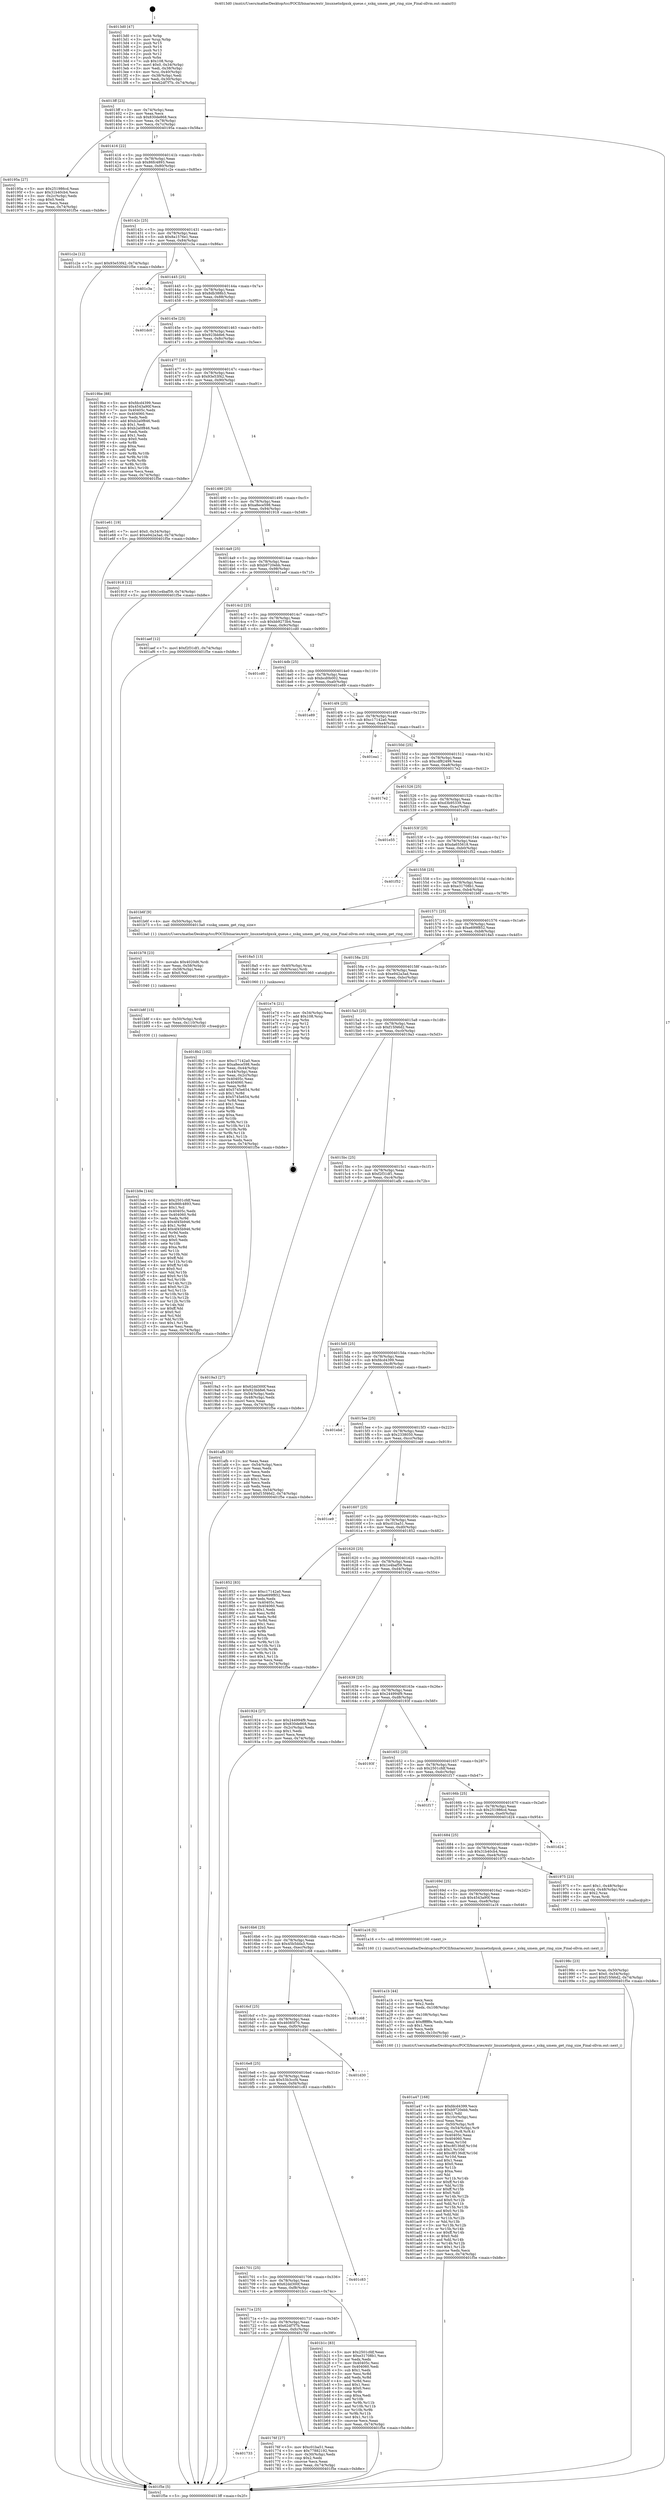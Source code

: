 digraph "0x4013d0" {
  label = "0x4013d0 (/mnt/c/Users/mathe/Desktop/tcc/POCII/binaries/extr_linuxnetxdpxsk_queue.c_xskq_umem_get_ring_size_Final-ollvm.out::main(0))"
  labelloc = "t"
  node[shape=record]

  Entry [label="",width=0.3,height=0.3,shape=circle,fillcolor=black,style=filled]
  "0x4013ff" [label="{
     0x4013ff [23]\l
     | [instrs]\l
     &nbsp;&nbsp;0x4013ff \<+3\>: mov -0x74(%rbp),%eax\l
     &nbsp;&nbsp;0x401402 \<+2\>: mov %eax,%ecx\l
     &nbsp;&nbsp;0x401404 \<+6\>: sub $0x830de868,%ecx\l
     &nbsp;&nbsp;0x40140a \<+3\>: mov %eax,-0x78(%rbp)\l
     &nbsp;&nbsp;0x40140d \<+3\>: mov %ecx,-0x7c(%rbp)\l
     &nbsp;&nbsp;0x401410 \<+6\>: je 000000000040195a \<main+0x58a\>\l
  }"]
  "0x40195a" [label="{
     0x40195a [27]\l
     | [instrs]\l
     &nbsp;&nbsp;0x40195a \<+5\>: mov $0x251986cd,%eax\l
     &nbsp;&nbsp;0x40195f \<+5\>: mov $0x31b40cb4,%ecx\l
     &nbsp;&nbsp;0x401964 \<+3\>: mov -0x2c(%rbp),%edx\l
     &nbsp;&nbsp;0x401967 \<+3\>: cmp $0x0,%edx\l
     &nbsp;&nbsp;0x40196a \<+3\>: cmove %ecx,%eax\l
     &nbsp;&nbsp;0x40196d \<+3\>: mov %eax,-0x74(%rbp)\l
     &nbsp;&nbsp;0x401970 \<+5\>: jmp 0000000000401f5e \<main+0xb8e\>\l
  }"]
  "0x401416" [label="{
     0x401416 [22]\l
     | [instrs]\l
     &nbsp;&nbsp;0x401416 \<+5\>: jmp 000000000040141b \<main+0x4b\>\l
     &nbsp;&nbsp;0x40141b \<+3\>: mov -0x78(%rbp),%eax\l
     &nbsp;&nbsp;0x40141e \<+5\>: sub $0x86fc4893,%eax\l
     &nbsp;&nbsp;0x401423 \<+3\>: mov %eax,-0x80(%rbp)\l
     &nbsp;&nbsp;0x401426 \<+6\>: je 0000000000401c2e \<main+0x85e\>\l
  }"]
  Exit [label="",width=0.3,height=0.3,shape=circle,fillcolor=black,style=filled,peripheries=2]
  "0x401c2e" [label="{
     0x401c2e [12]\l
     | [instrs]\l
     &nbsp;&nbsp;0x401c2e \<+7\>: movl $0x93e53f42,-0x74(%rbp)\l
     &nbsp;&nbsp;0x401c35 \<+5\>: jmp 0000000000401f5e \<main+0xb8e\>\l
  }"]
  "0x40142c" [label="{
     0x40142c [25]\l
     | [instrs]\l
     &nbsp;&nbsp;0x40142c \<+5\>: jmp 0000000000401431 \<main+0x61\>\l
     &nbsp;&nbsp;0x401431 \<+3\>: mov -0x78(%rbp),%eax\l
     &nbsp;&nbsp;0x401434 \<+5\>: sub $0x8a1576e1,%eax\l
     &nbsp;&nbsp;0x401439 \<+6\>: mov %eax,-0x84(%rbp)\l
     &nbsp;&nbsp;0x40143f \<+6\>: je 0000000000401c3a \<main+0x86a\>\l
  }"]
  "0x401b9e" [label="{
     0x401b9e [144]\l
     | [instrs]\l
     &nbsp;&nbsp;0x401b9e \<+5\>: mov $0x2501cfdf,%eax\l
     &nbsp;&nbsp;0x401ba3 \<+5\>: mov $0x86fc4893,%esi\l
     &nbsp;&nbsp;0x401ba8 \<+2\>: mov $0x1,%cl\l
     &nbsp;&nbsp;0x401baa \<+7\>: mov 0x40405c,%edx\l
     &nbsp;&nbsp;0x401bb1 \<+8\>: mov 0x404060,%r8d\l
     &nbsp;&nbsp;0x401bb9 \<+3\>: mov %edx,%r9d\l
     &nbsp;&nbsp;0x401bbc \<+7\>: sub $0x4f45b946,%r9d\l
     &nbsp;&nbsp;0x401bc3 \<+4\>: sub $0x1,%r9d\l
     &nbsp;&nbsp;0x401bc7 \<+7\>: add $0x4f45b946,%r9d\l
     &nbsp;&nbsp;0x401bce \<+4\>: imul %r9d,%edx\l
     &nbsp;&nbsp;0x401bd2 \<+3\>: and $0x1,%edx\l
     &nbsp;&nbsp;0x401bd5 \<+3\>: cmp $0x0,%edx\l
     &nbsp;&nbsp;0x401bd8 \<+4\>: sete %r10b\l
     &nbsp;&nbsp;0x401bdc \<+4\>: cmp $0xa,%r8d\l
     &nbsp;&nbsp;0x401be0 \<+4\>: setl %r11b\l
     &nbsp;&nbsp;0x401be4 \<+3\>: mov %r10b,%bl\l
     &nbsp;&nbsp;0x401be7 \<+3\>: xor $0xff,%bl\l
     &nbsp;&nbsp;0x401bea \<+3\>: mov %r11b,%r14b\l
     &nbsp;&nbsp;0x401bed \<+4\>: xor $0xff,%r14b\l
     &nbsp;&nbsp;0x401bf1 \<+3\>: xor $0x0,%cl\l
     &nbsp;&nbsp;0x401bf4 \<+3\>: mov %bl,%r15b\l
     &nbsp;&nbsp;0x401bf7 \<+4\>: and $0x0,%r15b\l
     &nbsp;&nbsp;0x401bfb \<+3\>: and %cl,%r10b\l
     &nbsp;&nbsp;0x401bfe \<+3\>: mov %r14b,%r12b\l
     &nbsp;&nbsp;0x401c01 \<+4\>: and $0x0,%r12b\l
     &nbsp;&nbsp;0x401c05 \<+3\>: and %cl,%r11b\l
     &nbsp;&nbsp;0x401c08 \<+3\>: or %r10b,%r15b\l
     &nbsp;&nbsp;0x401c0b \<+3\>: or %r11b,%r12b\l
     &nbsp;&nbsp;0x401c0e \<+3\>: xor %r12b,%r15b\l
     &nbsp;&nbsp;0x401c11 \<+3\>: or %r14b,%bl\l
     &nbsp;&nbsp;0x401c14 \<+3\>: xor $0xff,%bl\l
     &nbsp;&nbsp;0x401c17 \<+3\>: or $0x0,%cl\l
     &nbsp;&nbsp;0x401c1a \<+2\>: and %cl,%bl\l
     &nbsp;&nbsp;0x401c1c \<+3\>: or %bl,%r15b\l
     &nbsp;&nbsp;0x401c1f \<+4\>: test $0x1,%r15b\l
     &nbsp;&nbsp;0x401c23 \<+3\>: cmovne %esi,%eax\l
     &nbsp;&nbsp;0x401c26 \<+3\>: mov %eax,-0x74(%rbp)\l
     &nbsp;&nbsp;0x401c29 \<+5\>: jmp 0000000000401f5e \<main+0xb8e\>\l
  }"]
  "0x401c3a" [label="{
     0x401c3a\l
  }", style=dashed]
  "0x401445" [label="{
     0x401445 [25]\l
     | [instrs]\l
     &nbsp;&nbsp;0x401445 \<+5\>: jmp 000000000040144a \<main+0x7a\>\l
     &nbsp;&nbsp;0x40144a \<+3\>: mov -0x78(%rbp),%eax\l
     &nbsp;&nbsp;0x40144d \<+5\>: sub $0x8db388b3,%eax\l
     &nbsp;&nbsp;0x401452 \<+6\>: mov %eax,-0x88(%rbp)\l
     &nbsp;&nbsp;0x401458 \<+6\>: je 0000000000401dc0 \<main+0x9f0\>\l
  }"]
  "0x401b8f" [label="{
     0x401b8f [15]\l
     | [instrs]\l
     &nbsp;&nbsp;0x401b8f \<+4\>: mov -0x50(%rbp),%rdi\l
     &nbsp;&nbsp;0x401b93 \<+6\>: mov %eax,-0x110(%rbp)\l
     &nbsp;&nbsp;0x401b99 \<+5\>: call 0000000000401030 \<free@plt\>\l
     | [calls]\l
     &nbsp;&nbsp;0x401030 \{1\} (unknown)\l
  }"]
  "0x401dc0" [label="{
     0x401dc0\l
  }", style=dashed]
  "0x40145e" [label="{
     0x40145e [25]\l
     | [instrs]\l
     &nbsp;&nbsp;0x40145e \<+5\>: jmp 0000000000401463 \<main+0x93\>\l
     &nbsp;&nbsp;0x401463 \<+3\>: mov -0x78(%rbp),%eax\l
     &nbsp;&nbsp;0x401466 \<+5\>: sub $0x923bbfe6,%eax\l
     &nbsp;&nbsp;0x40146b \<+6\>: mov %eax,-0x8c(%rbp)\l
     &nbsp;&nbsp;0x401471 \<+6\>: je 00000000004019be \<main+0x5ee\>\l
  }"]
  "0x401b78" [label="{
     0x401b78 [23]\l
     | [instrs]\l
     &nbsp;&nbsp;0x401b78 \<+10\>: movabs $0x4020d6,%rdi\l
     &nbsp;&nbsp;0x401b82 \<+3\>: mov %eax,-0x58(%rbp)\l
     &nbsp;&nbsp;0x401b85 \<+3\>: mov -0x58(%rbp),%esi\l
     &nbsp;&nbsp;0x401b88 \<+2\>: mov $0x0,%al\l
     &nbsp;&nbsp;0x401b8a \<+5\>: call 0000000000401040 \<printf@plt\>\l
     | [calls]\l
     &nbsp;&nbsp;0x401040 \{1\} (unknown)\l
  }"]
  "0x4019be" [label="{
     0x4019be [88]\l
     | [instrs]\l
     &nbsp;&nbsp;0x4019be \<+5\>: mov $0xfdcd4399,%eax\l
     &nbsp;&nbsp;0x4019c3 \<+5\>: mov $0x4543a90f,%ecx\l
     &nbsp;&nbsp;0x4019c8 \<+7\>: mov 0x40405c,%edx\l
     &nbsp;&nbsp;0x4019cf \<+7\>: mov 0x404060,%esi\l
     &nbsp;&nbsp;0x4019d6 \<+2\>: mov %edx,%edi\l
     &nbsp;&nbsp;0x4019d8 \<+6\>: add $0xb2a0f846,%edi\l
     &nbsp;&nbsp;0x4019de \<+3\>: sub $0x1,%edi\l
     &nbsp;&nbsp;0x4019e1 \<+6\>: sub $0xb2a0f846,%edi\l
     &nbsp;&nbsp;0x4019e7 \<+3\>: imul %edi,%edx\l
     &nbsp;&nbsp;0x4019ea \<+3\>: and $0x1,%edx\l
     &nbsp;&nbsp;0x4019ed \<+3\>: cmp $0x0,%edx\l
     &nbsp;&nbsp;0x4019f0 \<+4\>: sete %r8b\l
     &nbsp;&nbsp;0x4019f4 \<+3\>: cmp $0xa,%esi\l
     &nbsp;&nbsp;0x4019f7 \<+4\>: setl %r9b\l
     &nbsp;&nbsp;0x4019fb \<+3\>: mov %r8b,%r10b\l
     &nbsp;&nbsp;0x4019fe \<+3\>: and %r9b,%r10b\l
     &nbsp;&nbsp;0x401a01 \<+3\>: xor %r9b,%r8b\l
     &nbsp;&nbsp;0x401a04 \<+3\>: or %r8b,%r10b\l
     &nbsp;&nbsp;0x401a07 \<+4\>: test $0x1,%r10b\l
     &nbsp;&nbsp;0x401a0b \<+3\>: cmovne %ecx,%eax\l
     &nbsp;&nbsp;0x401a0e \<+3\>: mov %eax,-0x74(%rbp)\l
     &nbsp;&nbsp;0x401a11 \<+5\>: jmp 0000000000401f5e \<main+0xb8e\>\l
  }"]
  "0x401477" [label="{
     0x401477 [25]\l
     | [instrs]\l
     &nbsp;&nbsp;0x401477 \<+5\>: jmp 000000000040147c \<main+0xac\>\l
     &nbsp;&nbsp;0x40147c \<+3\>: mov -0x78(%rbp),%eax\l
     &nbsp;&nbsp;0x40147f \<+5\>: sub $0x93e53f42,%eax\l
     &nbsp;&nbsp;0x401484 \<+6\>: mov %eax,-0x90(%rbp)\l
     &nbsp;&nbsp;0x40148a \<+6\>: je 0000000000401e61 \<main+0xa91\>\l
  }"]
  "0x401a47" [label="{
     0x401a47 [168]\l
     | [instrs]\l
     &nbsp;&nbsp;0x401a47 \<+5\>: mov $0xfdcd4399,%ecx\l
     &nbsp;&nbsp;0x401a4c \<+5\>: mov $0xb9720ebb,%edx\l
     &nbsp;&nbsp;0x401a51 \<+3\>: mov $0x1,%dil\l
     &nbsp;&nbsp;0x401a54 \<+6\>: mov -0x10c(%rbp),%esi\l
     &nbsp;&nbsp;0x401a5a \<+3\>: imul %eax,%esi\l
     &nbsp;&nbsp;0x401a5d \<+4\>: mov -0x50(%rbp),%r8\l
     &nbsp;&nbsp;0x401a61 \<+4\>: movslq -0x54(%rbp),%r9\l
     &nbsp;&nbsp;0x401a65 \<+4\>: mov %esi,(%r8,%r9,4)\l
     &nbsp;&nbsp;0x401a69 \<+7\>: mov 0x40405c,%eax\l
     &nbsp;&nbsp;0x401a70 \<+7\>: mov 0x404060,%esi\l
     &nbsp;&nbsp;0x401a77 \<+3\>: mov %eax,%r10d\l
     &nbsp;&nbsp;0x401a7a \<+7\>: sub $0xc8f136df,%r10d\l
     &nbsp;&nbsp;0x401a81 \<+4\>: sub $0x1,%r10d\l
     &nbsp;&nbsp;0x401a85 \<+7\>: add $0xc8f136df,%r10d\l
     &nbsp;&nbsp;0x401a8c \<+4\>: imul %r10d,%eax\l
     &nbsp;&nbsp;0x401a90 \<+3\>: and $0x1,%eax\l
     &nbsp;&nbsp;0x401a93 \<+3\>: cmp $0x0,%eax\l
     &nbsp;&nbsp;0x401a96 \<+4\>: sete %r11b\l
     &nbsp;&nbsp;0x401a9a \<+3\>: cmp $0xa,%esi\l
     &nbsp;&nbsp;0x401a9d \<+3\>: setl %bl\l
     &nbsp;&nbsp;0x401aa0 \<+3\>: mov %r11b,%r14b\l
     &nbsp;&nbsp;0x401aa3 \<+4\>: xor $0xff,%r14b\l
     &nbsp;&nbsp;0x401aa7 \<+3\>: mov %bl,%r15b\l
     &nbsp;&nbsp;0x401aaa \<+4\>: xor $0xff,%r15b\l
     &nbsp;&nbsp;0x401aae \<+4\>: xor $0x0,%dil\l
     &nbsp;&nbsp;0x401ab2 \<+3\>: mov %r14b,%r12b\l
     &nbsp;&nbsp;0x401ab5 \<+4\>: and $0x0,%r12b\l
     &nbsp;&nbsp;0x401ab9 \<+3\>: and %dil,%r11b\l
     &nbsp;&nbsp;0x401abc \<+3\>: mov %r15b,%r13b\l
     &nbsp;&nbsp;0x401abf \<+4\>: and $0x0,%r13b\l
     &nbsp;&nbsp;0x401ac3 \<+3\>: and %dil,%bl\l
     &nbsp;&nbsp;0x401ac6 \<+3\>: or %r11b,%r12b\l
     &nbsp;&nbsp;0x401ac9 \<+3\>: or %bl,%r13b\l
     &nbsp;&nbsp;0x401acc \<+3\>: xor %r13b,%r12b\l
     &nbsp;&nbsp;0x401acf \<+3\>: or %r15b,%r14b\l
     &nbsp;&nbsp;0x401ad2 \<+4\>: xor $0xff,%r14b\l
     &nbsp;&nbsp;0x401ad6 \<+4\>: or $0x0,%dil\l
     &nbsp;&nbsp;0x401ada \<+3\>: and %dil,%r14b\l
     &nbsp;&nbsp;0x401add \<+3\>: or %r14b,%r12b\l
     &nbsp;&nbsp;0x401ae0 \<+4\>: test $0x1,%r12b\l
     &nbsp;&nbsp;0x401ae4 \<+3\>: cmovne %edx,%ecx\l
     &nbsp;&nbsp;0x401ae7 \<+3\>: mov %ecx,-0x74(%rbp)\l
     &nbsp;&nbsp;0x401aea \<+5\>: jmp 0000000000401f5e \<main+0xb8e\>\l
  }"]
  "0x401e61" [label="{
     0x401e61 [19]\l
     | [instrs]\l
     &nbsp;&nbsp;0x401e61 \<+7\>: movl $0x0,-0x34(%rbp)\l
     &nbsp;&nbsp;0x401e68 \<+7\>: movl $0xe942a3ad,-0x74(%rbp)\l
     &nbsp;&nbsp;0x401e6f \<+5\>: jmp 0000000000401f5e \<main+0xb8e\>\l
  }"]
  "0x401490" [label="{
     0x401490 [25]\l
     | [instrs]\l
     &nbsp;&nbsp;0x401490 \<+5\>: jmp 0000000000401495 \<main+0xc5\>\l
     &nbsp;&nbsp;0x401495 \<+3\>: mov -0x78(%rbp),%eax\l
     &nbsp;&nbsp;0x401498 \<+5\>: sub $0xa8ece598,%eax\l
     &nbsp;&nbsp;0x40149d \<+6\>: mov %eax,-0x94(%rbp)\l
     &nbsp;&nbsp;0x4014a3 \<+6\>: je 0000000000401918 \<main+0x548\>\l
  }"]
  "0x401a1b" [label="{
     0x401a1b [44]\l
     | [instrs]\l
     &nbsp;&nbsp;0x401a1b \<+2\>: xor %ecx,%ecx\l
     &nbsp;&nbsp;0x401a1d \<+5\>: mov $0x2,%edx\l
     &nbsp;&nbsp;0x401a22 \<+6\>: mov %edx,-0x108(%rbp)\l
     &nbsp;&nbsp;0x401a28 \<+1\>: cltd\l
     &nbsp;&nbsp;0x401a29 \<+6\>: mov -0x108(%rbp),%esi\l
     &nbsp;&nbsp;0x401a2f \<+2\>: idiv %esi\l
     &nbsp;&nbsp;0x401a31 \<+6\>: imul $0xfffffffe,%edx,%edx\l
     &nbsp;&nbsp;0x401a37 \<+3\>: sub $0x1,%ecx\l
     &nbsp;&nbsp;0x401a3a \<+2\>: sub %ecx,%edx\l
     &nbsp;&nbsp;0x401a3c \<+6\>: mov %edx,-0x10c(%rbp)\l
     &nbsp;&nbsp;0x401a42 \<+5\>: call 0000000000401160 \<next_i\>\l
     | [calls]\l
     &nbsp;&nbsp;0x401160 \{1\} (/mnt/c/Users/mathe/Desktop/tcc/POCII/binaries/extr_linuxnetxdpxsk_queue.c_xskq_umem_get_ring_size_Final-ollvm.out::next_i)\l
  }"]
  "0x401918" [label="{
     0x401918 [12]\l
     | [instrs]\l
     &nbsp;&nbsp;0x401918 \<+7\>: movl $0x1e4baf59,-0x74(%rbp)\l
     &nbsp;&nbsp;0x40191f \<+5\>: jmp 0000000000401f5e \<main+0xb8e\>\l
  }"]
  "0x4014a9" [label="{
     0x4014a9 [25]\l
     | [instrs]\l
     &nbsp;&nbsp;0x4014a9 \<+5\>: jmp 00000000004014ae \<main+0xde\>\l
     &nbsp;&nbsp;0x4014ae \<+3\>: mov -0x78(%rbp),%eax\l
     &nbsp;&nbsp;0x4014b1 \<+5\>: sub $0xb9720ebb,%eax\l
     &nbsp;&nbsp;0x4014b6 \<+6\>: mov %eax,-0x98(%rbp)\l
     &nbsp;&nbsp;0x4014bc \<+6\>: je 0000000000401aef \<main+0x71f\>\l
  }"]
  "0x40198c" [label="{
     0x40198c [23]\l
     | [instrs]\l
     &nbsp;&nbsp;0x40198c \<+4\>: mov %rax,-0x50(%rbp)\l
     &nbsp;&nbsp;0x401990 \<+7\>: movl $0x0,-0x54(%rbp)\l
     &nbsp;&nbsp;0x401997 \<+7\>: movl $0xf15f46d2,-0x74(%rbp)\l
     &nbsp;&nbsp;0x40199e \<+5\>: jmp 0000000000401f5e \<main+0xb8e\>\l
  }"]
  "0x401aef" [label="{
     0x401aef [12]\l
     | [instrs]\l
     &nbsp;&nbsp;0x401aef \<+7\>: movl $0xf2f31df1,-0x74(%rbp)\l
     &nbsp;&nbsp;0x401af6 \<+5\>: jmp 0000000000401f5e \<main+0xb8e\>\l
  }"]
  "0x4014c2" [label="{
     0x4014c2 [25]\l
     | [instrs]\l
     &nbsp;&nbsp;0x4014c2 \<+5\>: jmp 00000000004014c7 \<main+0xf7\>\l
     &nbsp;&nbsp;0x4014c7 \<+3\>: mov -0x78(%rbp),%eax\l
     &nbsp;&nbsp;0x4014ca \<+5\>: sub $0xbb9273b4,%eax\l
     &nbsp;&nbsp;0x4014cf \<+6\>: mov %eax,-0x9c(%rbp)\l
     &nbsp;&nbsp;0x4014d5 \<+6\>: je 0000000000401cd0 \<main+0x900\>\l
  }"]
  "0x4018b2" [label="{
     0x4018b2 [102]\l
     | [instrs]\l
     &nbsp;&nbsp;0x4018b2 \<+5\>: mov $0xc17142a0,%ecx\l
     &nbsp;&nbsp;0x4018b7 \<+5\>: mov $0xa8ece598,%edx\l
     &nbsp;&nbsp;0x4018bc \<+3\>: mov %eax,-0x44(%rbp)\l
     &nbsp;&nbsp;0x4018bf \<+3\>: mov -0x44(%rbp),%eax\l
     &nbsp;&nbsp;0x4018c2 \<+3\>: mov %eax,-0x2c(%rbp)\l
     &nbsp;&nbsp;0x4018c5 \<+7\>: mov 0x40405c,%eax\l
     &nbsp;&nbsp;0x4018cc \<+7\>: mov 0x404060,%esi\l
     &nbsp;&nbsp;0x4018d3 \<+3\>: mov %eax,%r8d\l
     &nbsp;&nbsp;0x4018d6 \<+7\>: add $0x5745e654,%r8d\l
     &nbsp;&nbsp;0x4018dd \<+4\>: sub $0x1,%r8d\l
     &nbsp;&nbsp;0x4018e1 \<+7\>: sub $0x5745e654,%r8d\l
     &nbsp;&nbsp;0x4018e8 \<+4\>: imul %r8d,%eax\l
     &nbsp;&nbsp;0x4018ec \<+3\>: and $0x1,%eax\l
     &nbsp;&nbsp;0x4018ef \<+3\>: cmp $0x0,%eax\l
     &nbsp;&nbsp;0x4018f2 \<+4\>: sete %r9b\l
     &nbsp;&nbsp;0x4018f6 \<+3\>: cmp $0xa,%esi\l
     &nbsp;&nbsp;0x4018f9 \<+4\>: setl %r10b\l
     &nbsp;&nbsp;0x4018fd \<+3\>: mov %r9b,%r11b\l
     &nbsp;&nbsp;0x401900 \<+3\>: and %r10b,%r11b\l
     &nbsp;&nbsp;0x401903 \<+3\>: xor %r10b,%r9b\l
     &nbsp;&nbsp;0x401906 \<+3\>: or %r9b,%r11b\l
     &nbsp;&nbsp;0x401909 \<+4\>: test $0x1,%r11b\l
     &nbsp;&nbsp;0x40190d \<+3\>: cmovne %edx,%ecx\l
     &nbsp;&nbsp;0x401910 \<+3\>: mov %ecx,-0x74(%rbp)\l
     &nbsp;&nbsp;0x401913 \<+5\>: jmp 0000000000401f5e \<main+0xb8e\>\l
  }"]
  "0x401cd0" [label="{
     0x401cd0\l
  }", style=dashed]
  "0x4014db" [label="{
     0x4014db [25]\l
     | [instrs]\l
     &nbsp;&nbsp;0x4014db \<+5\>: jmp 00000000004014e0 \<main+0x110\>\l
     &nbsp;&nbsp;0x4014e0 \<+3\>: mov -0x78(%rbp),%eax\l
     &nbsp;&nbsp;0x4014e3 \<+5\>: sub $0xbcd0b002,%eax\l
     &nbsp;&nbsp;0x4014e8 \<+6\>: mov %eax,-0xa0(%rbp)\l
     &nbsp;&nbsp;0x4014ee \<+6\>: je 0000000000401e89 \<main+0xab9\>\l
  }"]
  "0x4013d0" [label="{
     0x4013d0 [47]\l
     | [instrs]\l
     &nbsp;&nbsp;0x4013d0 \<+1\>: push %rbp\l
     &nbsp;&nbsp;0x4013d1 \<+3\>: mov %rsp,%rbp\l
     &nbsp;&nbsp;0x4013d4 \<+2\>: push %r15\l
     &nbsp;&nbsp;0x4013d6 \<+2\>: push %r14\l
     &nbsp;&nbsp;0x4013d8 \<+2\>: push %r13\l
     &nbsp;&nbsp;0x4013da \<+2\>: push %r12\l
     &nbsp;&nbsp;0x4013dc \<+1\>: push %rbx\l
     &nbsp;&nbsp;0x4013dd \<+7\>: sub $0x108,%rsp\l
     &nbsp;&nbsp;0x4013e4 \<+7\>: movl $0x0,-0x34(%rbp)\l
     &nbsp;&nbsp;0x4013eb \<+3\>: mov %edi,-0x38(%rbp)\l
     &nbsp;&nbsp;0x4013ee \<+4\>: mov %rsi,-0x40(%rbp)\l
     &nbsp;&nbsp;0x4013f2 \<+3\>: mov -0x38(%rbp),%edi\l
     &nbsp;&nbsp;0x4013f5 \<+3\>: mov %edi,-0x30(%rbp)\l
     &nbsp;&nbsp;0x4013f8 \<+7\>: movl $0x62df7f7b,-0x74(%rbp)\l
  }"]
  "0x401e89" [label="{
     0x401e89\l
  }", style=dashed]
  "0x4014f4" [label="{
     0x4014f4 [25]\l
     | [instrs]\l
     &nbsp;&nbsp;0x4014f4 \<+5\>: jmp 00000000004014f9 \<main+0x129\>\l
     &nbsp;&nbsp;0x4014f9 \<+3\>: mov -0x78(%rbp),%eax\l
     &nbsp;&nbsp;0x4014fc \<+5\>: sub $0xc17142a0,%eax\l
     &nbsp;&nbsp;0x401501 \<+6\>: mov %eax,-0xa4(%rbp)\l
     &nbsp;&nbsp;0x401507 \<+6\>: je 0000000000401ea1 \<main+0xad1\>\l
  }"]
  "0x401f5e" [label="{
     0x401f5e [5]\l
     | [instrs]\l
     &nbsp;&nbsp;0x401f5e \<+5\>: jmp 00000000004013ff \<main+0x2f\>\l
  }"]
  "0x401ea1" [label="{
     0x401ea1\l
  }", style=dashed]
  "0x40150d" [label="{
     0x40150d [25]\l
     | [instrs]\l
     &nbsp;&nbsp;0x40150d \<+5\>: jmp 0000000000401512 \<main+0x142\>\l
     &nbsp;&nbsp;0x401512 \<+3\>: mov -0x78(%rbp),%eax\l
     &nbsp;&nbsp;0x401515 \<+5\>: sub $0xcdf82499,%eax\l
     &nbsp;&nbsp;0x40151a \<+6\>: mov %eax,-0xa8(%rbp)\l
     &nbsp;&nbsp;0x401520 \<+6\>: je 00000000004017e2 \<main+0x412\>\l
  }"]
  "0x401733" [label="{
     0x401733\l
  }", style=dashed]
  "0x4017e2" [label="{
     0x4017e2\l
  }", style=dashed]
  "0x401526" [label="{
     0x401526 [25]\l
     | [instrs]\l
     &nbsp;&nbsp;0x401526 \<+5\>: jmp 000000000040152b \<main+0x15b\>\l
     &nbsp;&nbsp;0x40152b \<+3\>: mov -0x78(%rbp),%eax\l
     &nbsp;&nbsp;0x40152e \<+5\>: sub $0xd3b95339,%eax\l
     &nbsp;&nbsp;0x401533 \<+6\>: mov %eax,-0xac(%rbp)\l
     &nbsp;&nbsp;0x401539 \<+6\>: je 0000000000401e55 \<main+0xa85\>\l
  }"]
  "0x40176f" [label="{
     0x40176f [27]\l
     | [instrs]\l
     &nbsp;&nbsp;0x40176f \<+5\>: mov $0xc01ba51,%eax\l
     &nbsp;&nbsp;0x401774 \<+5\>: mov $0x77882192,%ecx\l
     &nbsp;&nbsp;0x401779 \<+3\>: mov -0x30(%rbp),%edx\l
     &nbsp;&nbsp;0x40177c \<+3\>: cmp $0x2,%edx\l
     &nbsp;&nbsp;0x40177f \<+3\>: cmovne %ecx,%eax\l
     &nbsp;&nbsp;0x401782 \<+3\>: mov %eax,-0x74(%rbp)\l
     &nbsp;&nbsp;0x401785 \<+5\>: jmp 0000000000401f5e \<main+0xb8e\>\l
  }"]
  "0x401e55" [label="{
     0x401e55\l
  }", style=dashed]
  "0x40153f" [label="{
     0x40153f [25]\l
     | [instrs]\l
     &nbsp;&nbsp;0x40153f \<+5\>: jmp 0000000000401544 \<main+0x174\>\l
     &nbsp;&nbsp;0x401544 \<+3\>: mov -0x78(%rbp),%eax\l
     &nbsp;&nbsp;0x401547 \<+5\>: sub $0xda655618,%eax\l
     &nbsp;&nbsp;0x40154c \<+6\>: mov %eax,-0xb0(%rbp)\l
     &nbsp;&nbsp;0x401552 \<+6\>: je 0000000000401f52 \<main+0xb82\>\l
  }"]
  "0x40171a" [label="{
     0x40171a [25]\l
     | [instrs]\l
     &nbsp;&nbsp;0x40171a \<+5\>: jmp 000000000040171f \<main+0x34f\>\l
     &nbsp;&nbsp;0x40171f \<+3\>: mov -0x78(%rbp),%eax\l
     &nbsp;&nbsp;0x401722 \<+5\>: sub $0x62df7f7b,%eax\l
     &nbsp;&nbsp;0x401727 \<+6\>: mov %eax,-0xfc(%rbp)\l
     &nbsp;&nbsp;0x40172d \<+6\>: je 000000000040176f \<main+0x39f\>\l
  }"]
  "0x401f52" [label="{
     0x401f52\l
  }", style=dashed]
  "0x401558" [label="{
     0x401558 [25]\l
     | [instrs]\l
     &nbsp;&nbsp;0x401558 \<+5\>: jmp 000000000040155d \<main+0x18d\>\l
     &nbsp;&nbsp;0x40155d \<+3\>: mov -0x78(%rbp),%eax\l
     &nbsp;&nbsp;0x401560 \<+5\>: sub $0xe31708b1,%eax\l
     &nbsp;&nbsp;0x401565 \<+6\>: mov %eax,-0xb4(%rbp)\l
     &nbsp;&nbsp;0x40156b \<+6\>: je 0000000000401b6f \<main+0x79f\>\l
  }"]
  "0x401b1c" [label="{
     0x401b1c [83]\l
     | [instrs]\l
     &nbsp;&nbsp;0x401b1c \<+5\>: mov $0x2501cfdf,%eax\l
     &nbsp;&nbsp;0x401b21 \<+5\>: mov $0xe31708b1,%ecx\l
     &nbsp;&nbsp;0x401b26 \<+2\>: xor %edx,%edx\l
     &nbsp;&nbsp;0x401b28 \<+7\>: mov 0x40405c,%esi\l
     &nbsp;&nbsp;0x401b2f \<+7\>: mov 0x404060,%edi\l
     &nbsp;&nbsp;0x401b36 \<+3\>: sub $0x1,%edx\l
     &nbsp;&nbsp;0x401b39 \<+3\>: mov %esi,%r8d\l
     &nbsp;&nbsp;0x401b3c \<+3\>: add %edx,%r8d\l
     &nbsp;&nbsp;0x401b3f \<+4\>: imul %r8d,%esi\l
     &nbsp;&nbsp;0x401b43 \<+3\>: and $0x1,%esi\l
     &nbsp;&nbsp;0x401b46 \<+3\>: cmp $0x0,%esi\l
     &nbsp;&nbsp;0x401b49 \<+4\>: sete %r9b\l
     &nbsp;&nbsp;0x401b4d \<+3\>: cmp $0xa,%edi\l
     &nbsp;&nbsp;0x401b50 \<+4\>: setl %r10b\l
     &nbsp;&nbsp;0x401b54 \<+3\>: mov %r9b,%r11b\l
     &nbsp;&nbsp;0x401b57 \<+3\>: and %r10b,%r11b\l
     &nbsp;&nbsp;0x401b5a \<+3\>: xor %r10b,%r9b\l
     &nbsp;&nbsp;0x401b5d \<+3\>: or %r9b,%r11b\l
     &nbsp;&nbsp;0x401b60 \<+4\>: test $0x1,%r11b\l
     &nbsp;&nbsp;0x401b64 \<+3\>: cmovne %ecx,%eax\l
     &nbsp;&nbsp;0x401b67 \<+3\>: mov %eax,-0x74(%rbp)\l
     &nbsp;&nbsp;0x401b6a \<+5\>: jmp 0000000000401f5e \<main+0xb8e\>\l
  }"]
  "0x401b6f" [label="{
     0x401b6f [9]\l
     | [instrs]\l
     &nbsp;&nbsp;0x401b6f \<+4\>: mov -0x50(%rbp),%rdi\l
     &nbsp;&nbsp;0x401b73 \<+5\>: call 00000000004013a0 \<xskq_umem_get_ring_size\>\l
     | [calls]\l
     &nbsp;&nbsp;0x4013a0 \{1\} (/mnt/c/Users/mathe/Desktop/tcc/POCII/binaries/extr_linuxnetxdpxsk_queue.c_xskq_umem_get_ring_size_Final-ollvm.out::xskq_umem_get_ring_size)\l
  }"]
  "0x401571" [label="{
     0x401571 [25]\l
     | [instrs]\l
     &nbsp;&nbsp;0x401571 \<+5\>: jmp 0000000000401576 \<main+0x1a6\>\l
     &nbsp;&nbsp;0x401576 \<+3\>: mov -0x78(%rbp),%eax\l
     &nbsp;&nbsp;0x401579 \<+5\>: sub $0xe699f852,%eax\l
     &nbsp;&nbsp;0x40157e \<+6\>: mov %eax,-0xb8(%rbp)\l
     &nbsp;&nbsp;0x401584 \<+6\>: je 00000000004018a5 \<main+0x4d5\>\l
  }"]
  "0x401701" [label="{
     0x401701 [25]\l
     | [instrs]\l
     &nbsp;&nbsp;0x401701 \<+5\>: jmp 0000000000401706 \<main+0x336\>\l
     &nbsp;&nbsp;0x401706 \<+3\>: mov -0x78(%rbp),%eax\l
     &nbsp;&nbsp;0x401709 \<+5\>: sub $0x62dd300f,%eax\l
     &nbsp;&nbsp;0x40170e \<+6\>: mov %eax,-0xf8(%rbp)\l
     &nbsp;&nbsp;0x401714 \<+6\>: je 0000000000401b1c \<main+0x74c\>\l
  }"]
  "0x4018a5" [label="{
     0x4018a5 [13]\l
     | [instrs]\l
     &nbsp;&nbsp;0x4018a5 \<+4\>: mov -0x40(%rbp),%rax\l
     &nbsp;&nbsp;0x4018a9 \<+4\>: mov 0x8(%rax),%rdi\l
     &nbsp;&nbsp;0x4018ad \<+5\>: call 0000000000401060 \<atoi@plt\>\l
     | [calls]\l
     &nbsp;&nbsp;0x401060 \{1\} (unknown)\l
  }"]
  "0x40158a" [label="{
     0x40158a [25]\l
     | [instrs]\l
     &nbsp;&nbsp;0x40158a \<+5\>: jmp 000000000040158f \<main+0x1bf\>\l
     &nbsp;&nbsp;0x40158f \<+3\>: mov -0x78(%rbp),%eax\l
     &nbsp;&nbsp;0x401592 \<+5\>: sub $0xe942a3ad,%eax\l
     &nbsp;&nbsp;0x401597 \<+6\>: mov %eax,-0xbc(%rbp)\l
     &nbsp;&nbsp;0x40159d \<+6\>: je 0000000000401e74 \<main+0xaa4\>\l
  }"]
  "0x401c83" [label="{
     0x401c83\l
  }", style=dashed]
  "0x401e74" [label="{
     0x401e74 [21]\l
     | [instrs]\l
     &nbsp;&nbsp;0x401e74 \<+3\>: mov -0x34(%rbp),%eax\l
     &nbsp;&nbsp;0x401e77 \<+7\>: add $0x108,%rsp\l
     &nbsp;&nbsp;0x401e7e \<+1\>: pop %rbx\l
     &nbsp;&nbsp;0x401e7f \<+2\>: pop %r12\l
     &nbsp;&nbsp;0x401e81 \<+2\>: pop %r13\l
     &nbsp;&nbsp;0x401e83 \<+2\>: pop %r14\l
     &nbsp;&nbsp;0x401e85 \<+2\>: pop %r15\l
     &nbsp;&nbsp;0x401e87 \<+1\>: pop %rbp\l
     &nbsp;&nbsp;0x401e88 \<+1\>: ret\l
  }"]
  "0x4015a3" [label="{
     0x4015a3 [25]\l
     | [instrs]\l
     &nbsp;&nbsp;0x4015a3 \<+5\>: jmp 00000000004015a8 \<main+0x1d8\>\l
     &nbsp;&nbsp;0x4015a8 \<+3\>: mov -0x78(%rbp),%eax\l
     &nbsp;&nbsp;0x4015ab \<+5\>: sub $0xf15f46d2,%eax\l
     &nbsp;&nbsp;0x4015b0 \<+6\>: mov %eax,-0xc0(%rbp)\l
     &nbsp;&nbsp;0x4015b6 \<+6\>: je 00000000004019a3 \<main+0x5d3\>\l
  }"]
  "0x4016e8" [label="{
     0x4016e8 [25]\l
     | [instrs]\l
     &nbsp;&nbsp;0x4016e8 \<+5\>: jmp 00000000004016ed \<main+0x31d\>\l
     &nbsp;&nbsp;0x4016ed \<+3\>: mov -0x78(%rbp),%eax\l
     &nbsp;&nbsp;0x4016f0 \<+5\>: sub $0x53b3ccf4,%eax\l
     &nbsp;&nbsp;0x4016f5 \<+6\>: mov %eax,-0xf4(%rbp)\l
     &nbsp;&nbsp;0x4016fb \<+6\>: je 0000000000401c83 \<main+0x8b3\>\l
  }"]
  "0x4019a3" [label="{
     0x4019a3 [27]\l
     | [instrs]\l
     &nbsp;&nbsp;0x4019a3 \<+5\>: mov $0x62dd300f,%eax\l
     &nbsp;&nbsp;0x4019a8 \<+5\>: mov $0x923bbfe6,%ecx\l
     &nbsp;&nbsp;0x4019ad \<+3\>: mov -0x54(%rbp),%edx\l
     &nbsp;&nbsp;0x4019b0 \<+3\>: cmp -0x48(%rbp),%edx\l
     &nbsp;&nbsp;0x4019b3 \<+3\>: cmovl %ecx,%eax\l
     &nbsp;&nbsp;0x4019b6 \<+3\>: mov %eax,-0x74(%rbp)\l
     &nbsp;&nbsp;0x4019b9 \<+5\>: jmp 0000000000401f5e \<main+0xb8e\>\l
  }"]
  "0x4015bc" [label="{
     0x4015bc [25]\l
     | [instrs]\l
     &nbsp;&nbsp;0x4015bc \<+5\>: jmp 00000000004015c1 \<main+0x1f1\>\l
     &nbsp;&nbsp;0x4015c1 \<+3\>: mov -0x78(%rbp),%eax\l
     &nbsp;&nbsp;0x4015c4 \<+5\>: sub $0xf2f31df1,%eax\l
     &nbsp;&nbsp;0x4015c9 \<+6\>: mov %eax,-0xc4(%rbp)\l
     &nbsp;&nbsp;0x4015cf \<+6\>: je 0000000000401afb \<main+0x72b\>\l
  }"]
  "0x401d30" [label="{
     0x401d30\l
  }", style=dashed]
  "0x401afb" [label="{
     0x401afb [33]\l
     | [instrs]\l
     &nbsp;&nbsp;0x401afb \<+2\>: xor %eax,%eax\l
     &nbsp;&nbsp;0x401afd \<+3\>: mov -0x54(%rbp),%ecx\l
     &nbsp;&nbsp;0x401b00 \<+2\>: mov %eax,%edx\l
     &nbsp;&nbsp;0x401b02 \<+2\>: sub %ecx,%edx\l
     &nbsp;&nbsp;0x401b04 \<+2\>: mov %eax,%ecx\l
     &nbsp;&nbsp;0x401b06 \<+3\>: sub $0x1,%ecx\l
     &nbsp;&nbsp;0x401b09 \<+2\>: add %ecx,%edx\l
     &nbsp;&nbsp;0x401b0b \<+2\>: sub %edx,%eax\l
     &nbsp;&nbsp;0x401b0d \<+3\>: mov %eax,-0x54(%rbp)\l
     &nbsp;&nbsp;0x401b10 \<+7\>: movl $0xf15f46d2,-0x74(%rbp)\l
     &nbsp;&nbsp;0x401b17 \<+5\>: jmp 0000000000401f5e \<main+0xb8e\>\l
  }"]
  "0x4015d5" [label="{
     0x4015d5 [25]\l
     | [instrs]\l
     &nbsp;&nbsp;0x4015d5 \<+5\>: jmp 00000000004015da \<main+0x20a\>\l
     &nbsp;&nbsp;0x4015da \<+3\>: mov -0x78(%rbp),%eax\l
     &nbsp;&nbsp;0x4015dd \<+5\>: sub $0xfdcd4399,%eax\l
     &nbsp;&nbsp;0x4015e2 \<+6\>: mov %eax,-0xc8(%rbp)\l
     &nbsp;&nbsp;0x4015e8 \<+6\>: je 0000000000401ebd \<main+0xaed\>\l
  }"]
  "0x4016cf" [label="{
     0x4016cf [25]\l
     | [instrs]\l
     &nbsp;&nbsp;0x4016cf \<+5\>: jmp 00000000004016d4 \<main+0x304\>\l
     &nbsp;&nbsp;0x4016d4 \<+3\>: mov -0x78(%rbp),%eax\l
     &nbsp;&nbsp;0x4016d7 \<+5\>: sub $0x46085f70,%eax\l
     &nbsp;&nbsp;0x4016dc \<+6\>: mov %eax,-0xf0(%rbp)\l
     &nbsp;&nbsp;0x4016e2 \<+6\>: je 0000000000401d30 \<main+0x960\>\l
  }"]
  "0x401ebd" [label="{
     0x401ebd\l
  }", style=dashed]
  "0x4015ee" [label="{
     0x4015ee [25]\l
     | [instrs]\l
     &nbsp;&nbsp;0x4015ee \<+5\>: jmp 00000000004015f3 \<main+0x223\>\l
     &nbsp;&nbsp;0x4015f3 \<+3\>: mov -0x78(%rbp),%eax\l
     &nbsp;&nbsp;0x4015f6 \<+5\>: sub $0x2338050,%eax\l
     &nbsp;&nbsp;0x4015fb \<+6\>: mov %eax,-0xcc(%rbp)\l
     &nbsp;&nbsp;0x401601 \<+6\>: je 0000000000401ce9 \<main+0x919\>\l
  }"]
  "0x401c68" [label="{
     0x401c68\l
  }", style=dashed]
  "0x401ce9" [label="{
     0x401ce9\l
  }", style=dashed]
  "0x401607" [label="{
     0x401607 [25]\l
     | [instrs]\l
     &nbsp;&nbsp;0x401607 \<+5\>: jmp 000000000040160c \<main+0x23c\>\l
     &nbsp;&nbsp;0x40160c \<+3\>: mov -0x78(%rbp),%eax\l
     &nbsp;&nbsp;0x40160f \<+5\>: sub $0xc01ba51,%eax\l
     &nbsp;&nbsp;0x401614 \<+6\>: mov %eax,-0xd0(%rbp)\l
     &nbsp;&nbsp;0x40161a \<+6\>: je 0000000000401852 \<main+0x482\>\l
  }"]
  "0x4016b6" [label="{
     0x4016b6 [25]\l
     | [instrs]\l
     &nbsp;&nbsp;0x4016b6 \<+5\>: jmp 00000000004016bb \<main+0x2eb\>\l
     &nbsp;&nbsp;0x4016bb \<+3\>: mov -0x78(%rbp),%eax\l
     &nbsp;&nbsp;0x4016be \<+5\>: sub $0x45b5dda3,%eax\l
     &nbsp;&nbsp;0x4016c3 \<+6\>: mov %eax,-0xec(%rbp)\l
     &nbsp;&nbsp;0x4016c9 \<+6\>: je 0000000000401c68 \<main+0x898\>\l
  }"]
  "0x401852" [label="{
     0x401852 [83]\l
     | [instrs]\l
     &nbsp;&nbsp;0x401852 \<+5\>: mov $0xc17142a0,%eax\l
     &nbsp;&nbsp;0x401857 \<+5\>: mov $0xe699f852,%ecx\l
     &nbsp;&nbsp;0x40185c \<+2\>: xor %edx,%edx\l
     &nbsp;&nbsp;0x40185e \<+7\>: mov 0x40405c,%esi\l
     &nbsp;&nbsp;0x401865 \<+7\>: mov 0x404060,%edi\l
     &nbsp;&nbsp;0x40186c \<+3\>: sub $0x1,%edx\l
     &nbsp;&nbsp;0x40186f \<+3\>: mov %esi,%r8d\l
     &nbsp;&nbsp;0x401872 \<+3\>: add %edx,%r8d\l
     &nbsp;&nbsp;0x401875 \<+4\>: imul %r8d,%esi\l
     &nbsp;&nbsp;0x401879 \<+3\>: and $0x1,%esi\l
     &nbsp;&nbsp;0x40187c \<+3\>: cmp $0x0,%esi\l
     &nbsp;&nbsp;0x40187f \<+4\>: sete %r9b\l
     &nbsp;&nbsp;0x401883 \<+3\>: cmp $0xa,%edi\l
     &nbsp;&nbsp;0x401886 \<+4\>: setl %r10b\l
     &nbsp;&nbsp;0x40188a \<+3\>: mov %r9b,%r11b\l
     &nbsp;&nbsp;0x40188d \<+3\>: and %r10b,%r11b\l
     &nbsp;&nbsp;0x401890 \<+3\>: xor %r10b,%r9b\l
     &nbsp;&nbsp;0x401893 \<+3\>: or %r9b,%r11b\l
     &nbsp;&nbsp;0x401896 \<+4\>: test $0x1,%r11b\l
     &nbsp;&nbsp;0x40189a \<+3\>: cmovne %ecx,%eax\l
     &nbsp;&nbsp;0x40189d \<+3\>: mov %eax,-0x74(%rbp)\l
     &nbsp;&nbsp;0x4018a0 \<+5\>: jmp 0000000000401f5e \<main+0xb8e\>\l
  }"]
  "0x401620" [label="{
     0x401620 [25]\l
     | [instrs]\l
     &nbsp;&nbsp;0x401620 \<+5\>: jmp 0000000000401625 \<main+0x255\>\l
     &nbsp;&nbsp;0x401625 \<+3\>: mov -0x78(%rbp),%eax\l
     &nbsp;&nbsp;0x401628 \<+5\>: sub $0x1e4baf59,%eax\l
     &nbsp;&nbsp;0x40162d \<+6\>: mov %eax,-0xd4(%rbp)\l
     &nbsp;&nbsp;0x401633 \<+6\>: je 0000000000401924 \<main+0x554\>\l
  }"]
  "0x401a16" [label="{
     0x401a16 [5]\l
     | [instrs]\l
     &nbsp;&nbsp;0x401a16 \<+5\>: call 0000000000401160 \<next_i\>\l
     | [calls]\l
     &nbsp;&nbsp;0x401160 \{1\} (/mnt/c/Users/mathe/Desktop/tcc/POCII/binaries/extr_linuxnetxdpxsk_queue.c_xskq_umem_get_ring_size_Final-ollvm.out::next_i)\l
  }"]
  "0x401924" [label="{
     0x401924 [27]\l
     | [instrs]\l
     &nbsp;&nbsp;0x401924 \<+5\>: mov $0x244994f9,%eax\l
     &nbsp;&nbsp;0x401929 \<+5\>: mov $0x830de868,%ecx\l
     &nbsp;&nbsp;0x40192e \<+3\>: mov -0x2c(%rbp),%edx\l
     &nbsp;&nbsp;0x401931 \<+3\>: cmp $0x1,%edx\l
     &nbsp;&nbsp;0x401934 \<+3\>: cmovl %ecx,%eax\l
     &nbsp;&nbsp;0x401937 \<+3\>: mov %eax,-0x74(%rbp)\l
     &nbsp;&nbsp;0x40193a \<+5\>: jmp 0000000000401f5e \<main+0xb8e\>\l
  }"]
  "0x401639" [label="{
     0x401639 [25]\l
     | [instrs]\l
     &nbsp;&nbsp;0x401639 \<+5\>: jmp 000000000040163e \<main+0x26e\>\l
     &nbsp;&nbsp;0x40163e \<+3\>: mov -0x78(%rbp),%eax\l
     &nbsp;&nbsp;0x401641 \<+5\>: sub $0x244994f9,%eax\l
     &nbsp;&nbsp;0x401646 \<+6\>: mov %eax,-0xd8(%rbp)\l
     &nbsp;&nbsp;0x40164c \<+6\>: je 000000000040193f \<main+0x56f\>\l
  }"]
  "0x40169d" [label="{
     0x40169d [25]\l
     | [instrs]\l
     &nbsp;&nbsp;0x40169d \<+5\>: jmp 00000000004016a2 \<main+0x2d2\>\l
     &nbsp;&nbsp;0x4016a2 \<+3\>: mov -0x78(%rbp),%eax\l
     &nbsp;&nbsp;0x4016a5 \<+5\>: sub $0x4543a90f,%eax\l
     &nbsp;&nbsp;0x4016aa \<+6\>: mov %eax,-0xe8(%rbp)\l
     &nbsp;&nbsp;0x4016b0 \<+6\>: je 0000000000401a16 \<main+0x646\>\l
  }"]
  "0x40193f" [label="{
     0x40193f\l
  }", style=dashed]
  "0x401652" [label="{
     0x401652 [25]\l
     | [instrs]\l
     &nbsp;&nbsp;0x401652 \<+5\>: jmp 0000000000401657 \<main+0x287\>\l
     &nbsp;&nbsp;0x401657 \<+3\>: mov -0x78(%rbp),%eax\l
     &nbsp;&nbsp;0x40165a \<+5\>: sub $0x2501cfdf,%eax\l
     &nbsp;&nbsp;0x40165f \<+6\>: mov %eax,-0xdc(%rbp)\l
     &nbsp;&nbsp;0x401665 \<+6\>: je 0000000000401f17 \<main+0xb47\>\l
  }"]
  "0x401975" [label="{
     0x401975 [23]\l
     | [instrs]\l
     &nbsp;&nbsp;0x401975 \<+7\>: movl $0x1,-0x48(%rbp)\l
     &nbsp;&nbsp;0x40197c \<+4\>: movslq -0x48(%rbp),%rax\l
     &nbsp;&nbsp;0x401980 \<+4\>: shl $0x2,%rax\l
     &nbsp;&nbsp;0x401984 \<+3\>: mov %rax,%rdi\l
     &nbsp;&nbsp;0x401987 \<+5\>: call 0000000000401050 \<malloc@plt\>\l
     | [calls]\l
     &nbsp;&nbsp;0x401050 \{1\} (unknown)\l
  }"]
  "0x401f17" [label="{
     0x401f17\l
  }", style=dashed]
  "0x40166b" [label="{
     0x40166b [25]\l
     | [instrs]\l
     &nbsp;&nbsp;0x40166b \<+5\>: jmp 0000000000401670 \<main+0x2a0\>\l
     &nbsp;&nbsp;0x401670 \<+3\>: mov -0x78(%rbp),%eax\l
     &nbsp;&nbsp;0x401673 \<+5\>: sub $0x251986cd,%eax\l
     &nbsp;&nbsp;0x401678 \<+6\>: mov %eax,-0xe0(%rbp)\l
     &nbsp;&nbsp;0x40167e \<+6\>: je 0000000000401d24 \<main+0x954\>\l
  }"]
  "0x401684" [label="{
     0x401684 [25]\l
     | [instrs]\l
     &nbsp;&nbsp;0x401684 \<+5\>: jmp 0000000000401689 \<main+0x2b9\>\l
     &nbsp;&nbsp;0x401689 \<+3\>: mov -0x78(%rbp),%eax\l
     &nbsp;&nbsp;0x40168c \<+5\>: sub $0x31b40cb4,%eax\l
     &nbsp;&nbsp;0x401691 \<+6\>: mov %eax,-0xe4(%rbp)\l
     &nbsp;&nbsp;0x401697 \<+6\>: je 0000000000401975 \<main+0x5a5\>\l
  }"]
  "0x401d24" [label="{
     0x401d24\l
  }", style=dashed]
  Entry -> "0x4013d0" [label=" 1"]
  "0x4013ff" -> "0x40195a" [label=" 1"]
  "0x4013ff" -> "0x401416" [label=" 17"]
  "0x401e74" -> Exit [label=" 1"]
  "0x401416" -> "0x401c2e" [label=" 1"]
  "0x401416" -> "0x40142c" [label=" 16"]
  "0x401e61" -> "0x401f5e" [label=" 1"]
  "0x40142c" -> "0x401c3a" [label=" 0"]
  "0x40142c" -> "0x401445" [label=" 16"]
  "0x401c2e" -> "0x401f5e" [label=" 1"]
  "0x401445" -> "0x401dc0" [label=" 0"]
  "0x401445" -> "0x40145e" [label=" 16"]
  "0x401b9e" -> "0x401f5e" [label=" 1"]
  "0x40145e" -> "0x4019be" [label=" 1"]
  "0x40145e" -> "0x401477" [label=" 15"]
  "0x401b8f" -> "0x401b9e" [label=" 1"]
  "0x401477" -> "0x401e61" [label=" 1"]
  "0x401477" -> "0x401490" [label=" 14"]
  "0x401b78" -> "0x401b8f" [label=" 1"]
  "0x401490" -> "0x401918" [label=" 1"]
  "0x401490" -> "0x4014a9" [label=" 13"]
  "0x401b6f" -> "0x401b78" [label=" 1"]
  "0x4014a9" -> "0x401aef" [label=" 1"]
  "0x4014a9" -> "0x4014c2" [label=" 12"]
  "0x401b1c" -> "0x401f5e" [label=" 1"]
  "0x4014c2" -> "0x401cd0" [label=" 0"]
  "0x4014c2" -> "0x4014db" [label=" 12"]
  "0x401afb" -> "0x401f5e" [label=" 1"]
  "0x4014db" -> "0x401e89" [label=" 0"]
  "0x4014db" -> "0x4014f4" [label=" 12"]
  "0x401aef" -> "0x401f5e" [label=" 1"]
  "0x4014f4" -> "0x401ea1" [label=" 0"]
  "0x4014f4" -> "0x40150d" [label=" 12"]
  "0x401a47" -> "0x401f5e" [label=" 1"]
  "0x40150d" -> "0x4017e2" [label=" 0"]
  "0x40150d" -> "0x401526" [label=" 12"]
  "0x401a1b" -> "0x401a47" [label=" 1"]
  "0x401526" -> "0x401e55" [label=" 0"]
  "0x401526" -> "0x40153f" [label=" 12"]
  "0x401a16" -> "0x401a1b" [label=" 1"]
  "0x40153f" -> "0x401f52" [label=" 0"]
  "0x40153f" -> "0x401558" [label=" 12"]
  "0x4019a3" -> "0x401f5e" [label=" 2"]
  "0x401558" -> "0x401b6f" [label=" 1"]
  "0x401558" -> "0x401571" [label=" 11"]
  "0x40198c" -> "0x401f5e" [label=" 1"]
  "0x401571" -> "0x4018a5" [label=" 1"]
  "0x401571" -> "0x40158a" [label=" 10"]
  "0x40195a" -> "0x401f5e" [label=" 1"]
  "0x40158a" -> "0x401e74" [label=" 1"]
  "0x40158a" -> "0x4015a3" [label=" 9"]
  "0x401924" -> "0x401f5e" [label=" 1"]
  "0x4015a3" -> "0x4019a3" [label=" 2"]
  "0x4015a3" -> "0x4015bc" [label=" 7"]
  "0x4018b2" -> "0x401f5e" [label=" 1"]
  "0x4015bc" -> "0x401afb" [label=" 1"]
  "0x4015bc" -> "0x4015d5" [label=" 6"]
  "0x4018a5" -> "0x4018b2" [label=" 1"]
  "0x4015d5" -> "0x401ebd" [label=" 0"]
  "0x4015d5" -> "0x4015ee" [label=" 6"]
  "0x401f5e" -> "0x4013ff" [label=" 17"]
  "0x4015ee" -> "0x401ce9" [label=" 0"]
  "0x4015ee" -> "0x401607" [label=" 6"]
  "0x4013d0" -> "0x4013ff" [label=" 1"]
  "0x401607" -> "0x401852" [label=" 1"]
  "0x401607" -> "0x401620" [label=" 5"]
  "0x40171a" -> "0x401733" [label=" 0"]
  "0x401620" -> "0x401924" [label=" 1"]
  "0x401620" -> "0x401639" [label=" 4"]
  "0x40171a" -> "0x40176f" [label=" 1"]
  "0x401639" -> "0x40193f" [label=" 0"]
  "0x401639" -> "0x401652" [label=" 4"]
  "0x401701" -> "0x40171a" [label=" 1"]
  "0x401652" -> "0x401f17" [label=" 0"]
  "0x401652" -> "0x40166b" [label=" 4"]
  "0x401701" -> "0x401b1c" [label=" 1"]
  "0x40166b" -> "0x401d24" [label=" 0"]
  "0x40166b" -> "0x401684" [label=" 4"]
  "0x401975" -> "0x40198c" [label=" 1"]
  "0x401684" -> "0x401975" [label=" 1"]
  "0x401684" -> "0x40169d" [label=" 3"]
  "0x4019be" -> "0x401f5e" [label=" 1"]
  "0x40169d" -> "0x401a16" [label=" 1"]
  "0x40169d" -> "0x4016b6" [label=" 2"]
  "0x40176f" -> "0x401f5e" [label=" 1"]
  "0x4016b6" -> "0x401c68" [label=" 0"]
  "0x4016b6" -> "0x4016cf" [label=" 2"]
  "0x401852" -> "0x401f5e" [label=" 1"]
  "0x4016cf" -> "0x401d30" [label=" 0"]
  "0x4016cf" -> "0x4016e8" [label=" 2"]
  "0x401918" -> "0x401f5e" [label=" 1"]
  "0x4016e8" -> "0x401c83" [label=" 0"]
  "0x4016e8" -> "0x401701" [label=" 2"]
}
